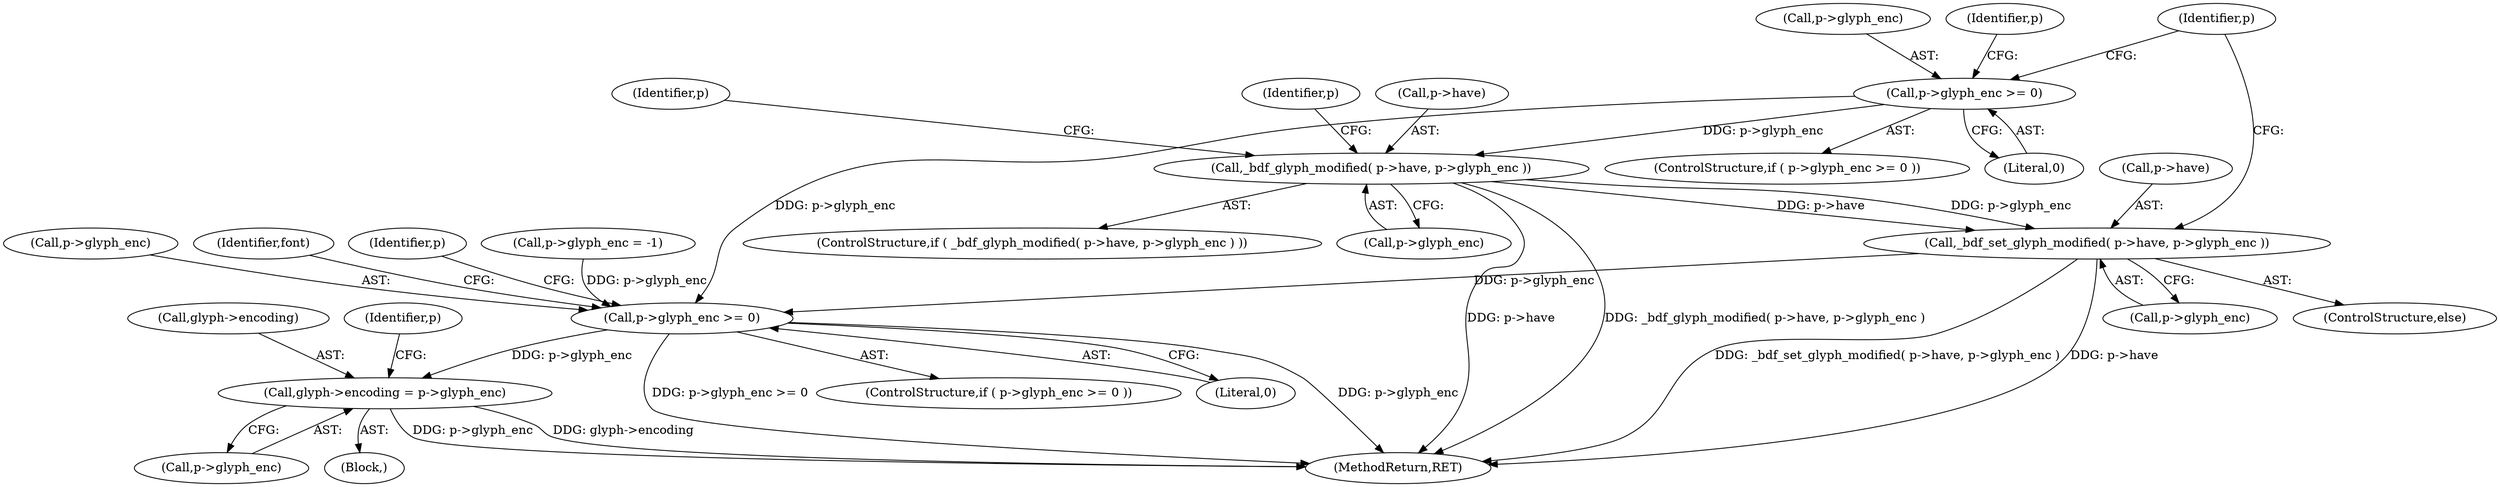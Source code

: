 digraph "0_savannah_7f2e4f4f553f6836be7683f66226afac3fa979b8@pointer" {
"1000598" [label="(Call,_bdf_glyph_modified( p->have, p->glyph_enc ))"];
"1000591" [label="(Call,p->glyph_enc >= 0)"];
"1000618" [label="(Call,_bdf_set_glyph_modified( p->have, p->glyph_enc ))"];
"1000626" [label="(Call,p->glyph_enc >= 0)"];
"1000677" [label="(Call,glyph->encoding = p->glyph_enc)"];
"1000625" [label="(ControlStructure,if ( p->glyph_enc >= 0 ))"];
"1000620" [label="(Identifier,p)"];
"1000628" [label="(Identifier,p)"];
"1000591" [label="(Call,p->glyph_enc >= 0)"];
"1000606" [label="(Call,p->glyph_enc = -1)"];
"1000626" [label="(Call,p->glyph_enc >= 0)"];
"1000608" [label="(Identifier,p)"];
"1000677" [label="(Call,glyph->encoding = p->glyph_enc)"];
"1000622" [label="(Call,p->glyph_enc)"];
"1000592" [label="(Call,p->glyph_enc)"];
"1000627" [label="(Call,p->glyph_enc)"];
"1000600" [label="(Identifier,p)"];
"1000635" [label="(Identifier,font)"];
"1000681" [label="(Call,p->glyph_enc)"];
"1000602" [label="(Call,p->glyph_enc)"];
"1000617" [label="(ControlStructure,else)"];
"1000597" [label="(ControlStructure,if ( _bdf_glyph_modified( p->have, p->glyph_enc ) ))"];
"1000598" [label="(Call,_bdf_glyph_modified( p->have, p->glyph_enc ))"];
"1000686" [label="(Identifier,p)"];
"1000619" [label="(Call,p->have)"];
"1000599" [label="(Call,p->have)"];
"1001562" [label="(MethodReturn,RET)"];
"1000695" [label="(Identifier,p)"];
"1000618" [label="(Call,_bdf_set_glyph_modified( p->have, p->glyph_enc ))"];
"1000630" [label="(Literal,0)"];
"1000631" [label="(Block,)"];
"1000678" [label="(Call,glyph->encoding)"];
"1000595" [label="(Literal,0)"];
"1000590" [label="(ControlStructure,if ( p->glyph_enc >= 0 ))"];
"1000598" -> "1000597"  [label="AST: "];
"1000598" -> "1000602"  [label="CFG: "];
"1000599" -> "1000598"  [label="AST: "];
"1000602" -> "1000598"  [label="AST: "];
"1000608" -> "1000598"  [label="CFG: "];
"1000620" -> "1000598"  [label="CFG: "];
"1000598" -> "1001562"  [label="DDG: p->have"];
"1000598" -> "1001562"  [label="DDG: _bdf_glyph_modified( p->have, p->glyph_enc )"];
"1000591" -> "1000598"  [label="DDG: p->glyph_enc"];
"1000598" -> "1000618"  [label="DDG: p->have"];
"1000598" -> "1000618"  [label="DDG: p->glyph_enc"];
"1000591" -> "1000590"  [label="AST: "];
"1000591" -> "1000595"  [label="CFG: "];
"1000592" -> "1000591"  [label="AST: "];
"1000595" -> "1000591"  [label="AST: "];
"1000600" -> "1000591"  [label="CFG: "];
"1000628" -> "1000591"  [label="CFG: "];
"1000591" -> "1000626"  [label="DDG: p->glyph_enc"];
"1000618" -> "1000617"  [label="AST: "];
"1000618" -> "1000622"  [label="CFG: "];
"1000619" -> "1000618"  [label="AST: "];
"1000622" -> "1000618"  [label="AST: "];
"1000628" -> "1000618"  [label="CFG: "];
"1000618" -> "1001562"  [label="DDG: _bdf_set_glyph_modified( p->have, p->glyph_enc )"];
"1000618" -> "1001562"  [label="DDG: p->have"];
"1000618" -> "1000626"  [label="DDG: p->glyph_enc"];
"1000626" -> "1000625"  [label="AST: "];
"1000626" -> "1000630"  [label="CFG: "];
"1000627" -> "1000626"  [label="AST: "];
"1000630" -> "1000626"  [label="AST: "];
"1000635" -> "1000626"  [label="CFG: "];
"1000695" -> "1000626"  [label="CFG: "];
"1000626" -> "1001562"  [label="DDG: p->glyph_enc >= 0"];
"1000626" -> "1001562"  [label="DDG: p->glyph_enc"];
"1000606" -> "1000626"  [label="DDG: p->glyph_enc"];
"1000626" -> "1000677"  [label="DDG: p->glyph_enc"];
"1000677" -> "1000631"  [label="AST: "];
"1000677" -> "1000681"  [label="CFG: "];
"1000678" -> "1000677"  [label="AST: "];
"1000681" -> "1000677"  [label="AST: "];
"1000686" -> "1000677"  [label="CFG: "];
"1000677" -> "1001562"  [label="DDG: p->glyph_enc"];
"1000677" -> "1001562"  [label="DDG: glyph->encoding"];
}

